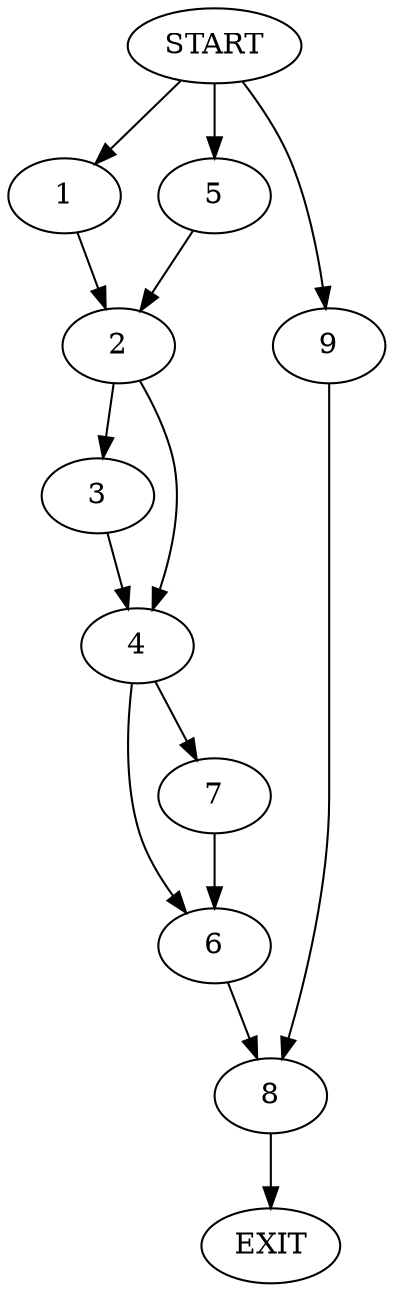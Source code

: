 digraph {
0 [label="START"]
10 [label="EXIT"]
0 -> 1
1 -> 2
2 -> 3
2 -> 4
0 -> 5
5 -> 2
3 -> 4
4 -> 6
4 -> 7
7 -> 6
6 -> 8
8 -> 10
0 -> 9
9 -> 8
}
